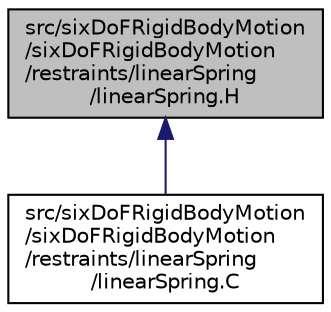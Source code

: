 digraph "src/sixDoFRigidBodyMotion/sixDoFRigidBodyMotion/restraints/linearSpring/linearSpring.H"
{
  bgcolor="transparent";
  edge [fontname="Helvetica",fontsize="10",labelfontname="Helvetica",labelfontsize="10"];
  node [fontname="Helvetica",fontsize="10",shape=record];
  Node1 [label="src/sixDoFRigidBodyMotion\l/sixDoFRigidBodyMotion\l/restraints/linearSpring\l/linearSpring.H",height=0.2,width=0.4,color="black", fillcolor="grey75", style="filled", fontcolor="black"];
  Node1 -> Node2 [dir="back",color="midnightblue",fontsize="10",style="solid",fontname="Helvetica"];
  Node2 [label="src/sixDoFRigidBodyMotion\l/sixDoFRigidBodyMotion\l/restraints/linearSpring\l/linearSpring.C",height=0.2,width=0.4,color="black",URL="$a09768.html"];
}
